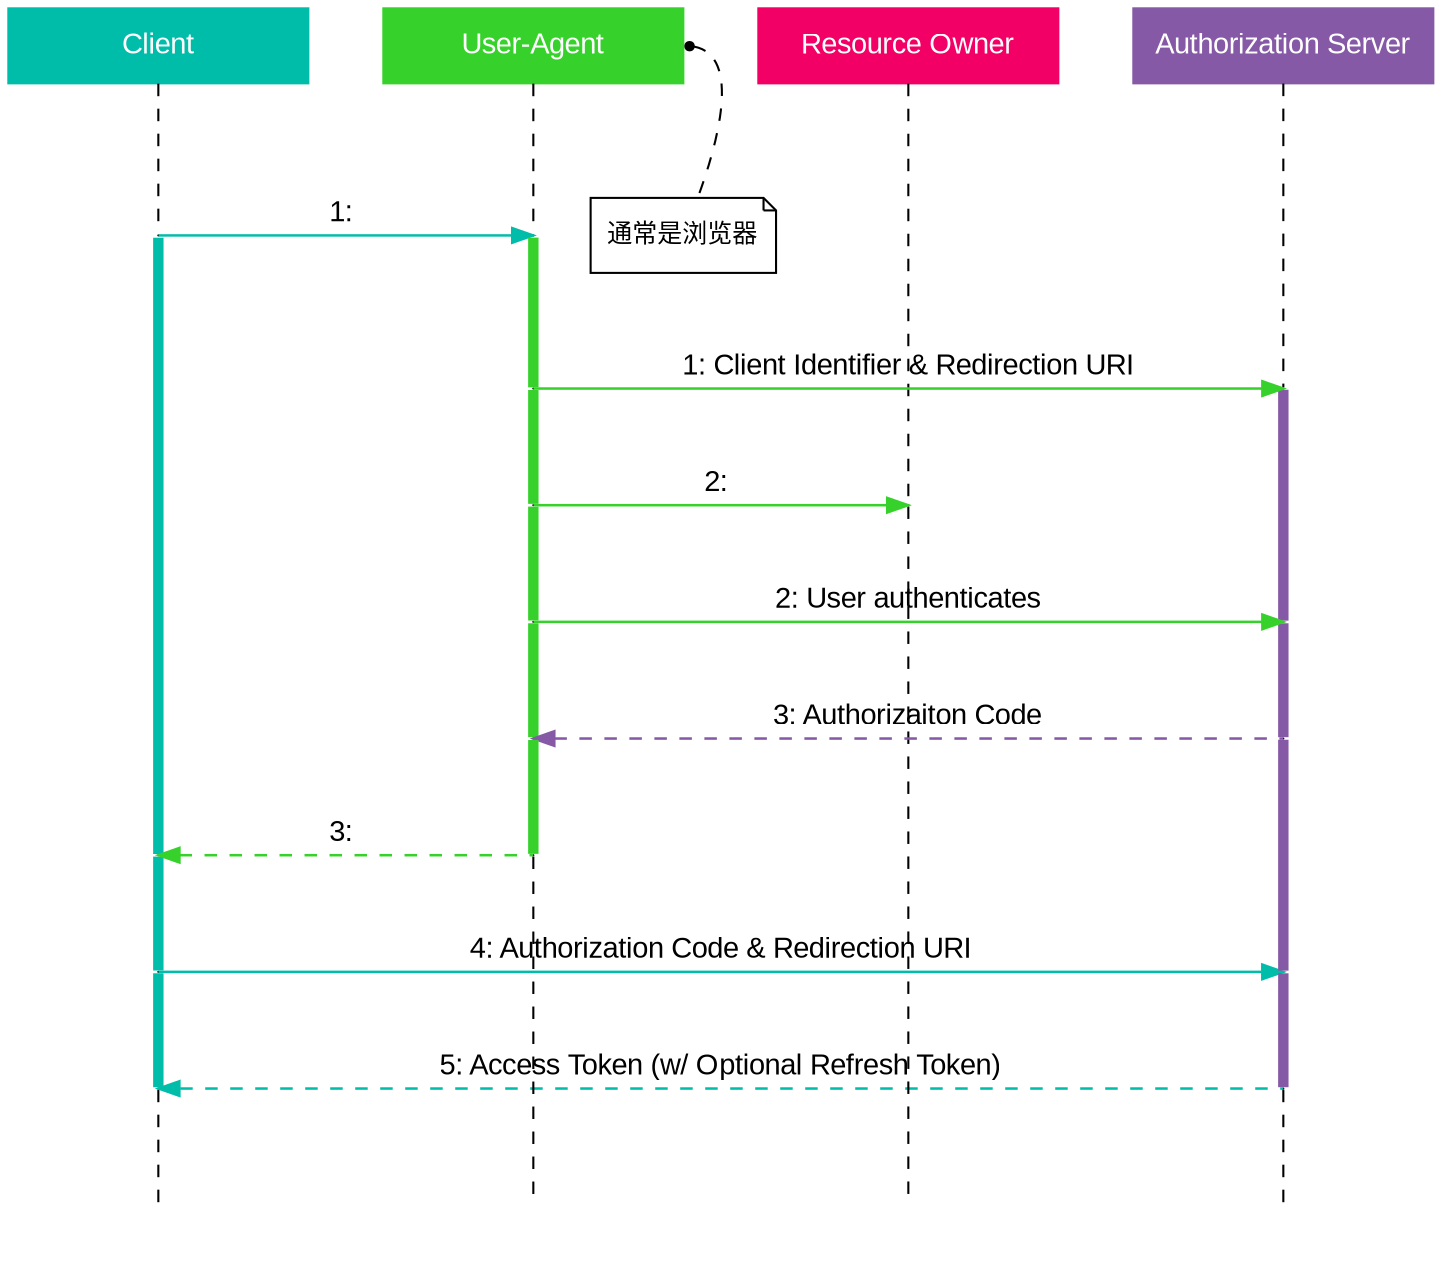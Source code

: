 digraph AuthorizationCodeFlow {
  ua_note [shape=note; label="通常是浏览器", fontname="Microsoft YaHei", fontsize=12];

  ranksep=0.75;
  node
  [
   shape=box;
   style="filled";
   fontcolor="#ffffff";
   fontname="Arial"
   ];
  // edge [minlen=5];

  // client group
  client [color="#00bdaa", width=2, label="Client", group=g_client];
  p00, p05, p06, p07 [shape=point, width=0, label="", group=g_client];
  p09 [style=invis, label="", group=g_client];
  client -> p00 [style=dashed, arrowhead=none];
  p07 -> p09 [style=dashed, arrowhead=none];
  p00 -> p05 -> p06 -> p07 [style=none, color="#00bdaa", penwidth=5, arrowhead=none];

  // owner group
  owner [color="#f30067", width=2, label="Resource Owner", group=g_owner];
  p12 [shape=point, width=0, label="", group=g_owner];
  p19 [style=invis, label="", group=g_owner];
  owner -> p12 [style=dashed, arrowhead=none];
  p12 -> p19 [style=dashed, arrowhead=none];
  // p11 -> p12 [style=none, color="#f30067", penwidth=5, arrowhead=none];

  // auth group
  auth [color="#8559a5", width=2, label="Authorization Server", group=g_auth];
  p21, p23, p24, p26, p27 [shape=point, width=0, label="", group=g_auth];
  p29 [style=invis, label="", group=g_auth];
  auth -> p21 [style=dashed, arrowhead=none];
  p27 -> p29 [style=dashed, arrowhead=none];
  p21 -> p23 -> p24 -> p26 -> p27 [style=none, color="#8559a5", penwidth=5, arrowhead=none];

  // user-agent group
  ua [color="#36d22b", width=2, label="User-Agent", group=g_ua];
  p40, p41, p42, p43, p44, p45 [shape=point, width=0, label="", group=g_ua];
  p49 [style=invis, label="", group=g_ua];
  ua -> p40 [style=dashed, arrowhead=none];
  p45 -> p49 [style=dashed, arrowhead=none];
  p40 -> p41 -> p42 -> p43 -> p44 -> p45 [style=none, color="#36d22b", penwidth=5, arrowhead=none];

  { rank=same; client; owner; auth; ua}
  { rank=same; p09; p19; p29; p49; }
  { rank=same; p00; p40; ua_note; }
  { rank=same; p41; p21; }
  { rank=same; p42; p12; }
  { rank=same; p43; p23;  }
  { rank=same; p44; p24; }
  { rank=same; p45; p05; }
  { rank=same; p06; p26; }
  { rank=same; p07; p27; }
  client -> ua -> owner -> auth [style=invis];

  // request and response lines
  edge [fontname="Arial"];
  p00 -> p40 [color="#00bdaa", penwidth=1.2, arrowhead=normal, label="1: "];
  p41 -> p21 [color="#36d22b", penwidth=1.2, arrowhead=normal, label="1: Client Identifier & Redirection URI"];
  p42 -> p12 [color="#36d22b", penwidth=1.2, arrowhead=normal, label="2: "];
  p43 -> p23 [color="#36d22b", penwidth=1.2, arrowhead=normal, label="2: User authenticates"];
  p44 -> p24 [color="#8559a5", penwidth=1.2, arrowhead=normal, dir=back, style=dashed, label="3: Authorizaiton Code"]
  p05 -> p45 [color="#36d22b", penwidth=1.2, arrowhead=normal, dir=back, style=dashed, label="3: "]
  p06 -> p26 [color="#00bdaa", penwidth=1.2, arrowhead=normal, label="4: Authorization Code & Redirection URI"];
  p07 -> p27 [color="#00bdaa", penwidth=1.2, arrowhead=normal, dir=back, style=dashed, label="5: Access Token (w/ Optional Refresh Token)"];

  // note
  ua:e -> ua_note [style=dashed, dir=back, arrowtail=dot, arrowsize=0.5];
}
